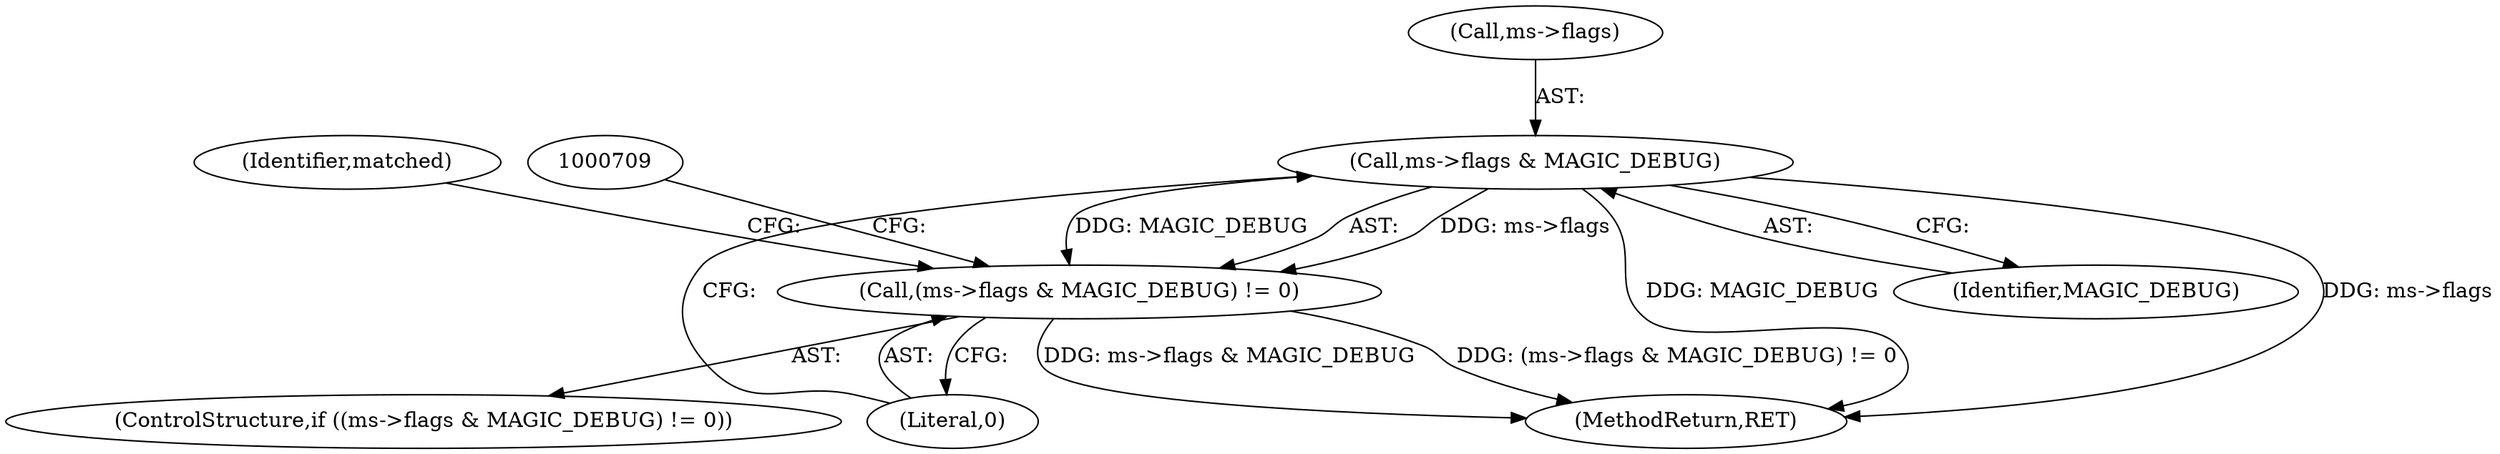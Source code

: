 digraph "0_file_4a284c89d6ef11aca34da65da7d673050a5ea320_1@pointer" {
"1000702" [label="(Call,ms->flags & MAGIC_DEBUG)"];
"1000701" [label="(Call,(ms->flags & MAGIC_DEBUG) != 0)"];
"1000707" [label="(Literal,0)"];
"1000701" [label="(Call,(ms->flags & MAGIC_DEBUG) != 0)"];
"1000980" [label="(MethodReturn,RET)"];
"1000717" [label="(Identifier,matched)"];
"1000702" [label="(Call,ms->flags & MAGIC_DEBUG)"];
"1000700" [label="(ControlStructure,if ((ms->flags & MAGIC_DEBUG) != 0))"];
"1000703" [label="(Call,ms->flags)"];
"1000706" [label="(Identifier,MAGIC_DEBUG)"];
"1000702" -> "1000701"  [label="AST: "];
"1000702" -> "1000706"  [label="CFG: "];
"1000703" -> "1000702"  [label="AST: "];
"1000706" -> "1000702"  [label="AST: "];
"1000707" -> "1000702"  [label="CFG: "];
"1000702" -> "1000980"  [label="DDG: MAGIC_DEBUG"];
"1000702" -> "1000980"  [label="DDG: ms->flags"];
"1000702" -> "1000701"  [label="DDG: ms->flags"];
"1000702" -> "1000701"  [label="DDG: MAGIC_DEBUG"];
"1000701" -> "1000700"  [label="AST: "];
"1000701" -> "1000707"  [label="CFG: "];
"1000707" -> "1000701"  [label="AST: "];
"1000709" -> "1000701"  [label="CFG: "];
"1000717" -> "1000701"  [label="CFG: "];
"1000701" -> "1000980"  [label="DDG: (ms->flags & MAGIC_DEBUG) != 0"];
"1000701" -> "1000980"  [label="DDG: ms->flags & MAGIC_DEBUG"];
}
